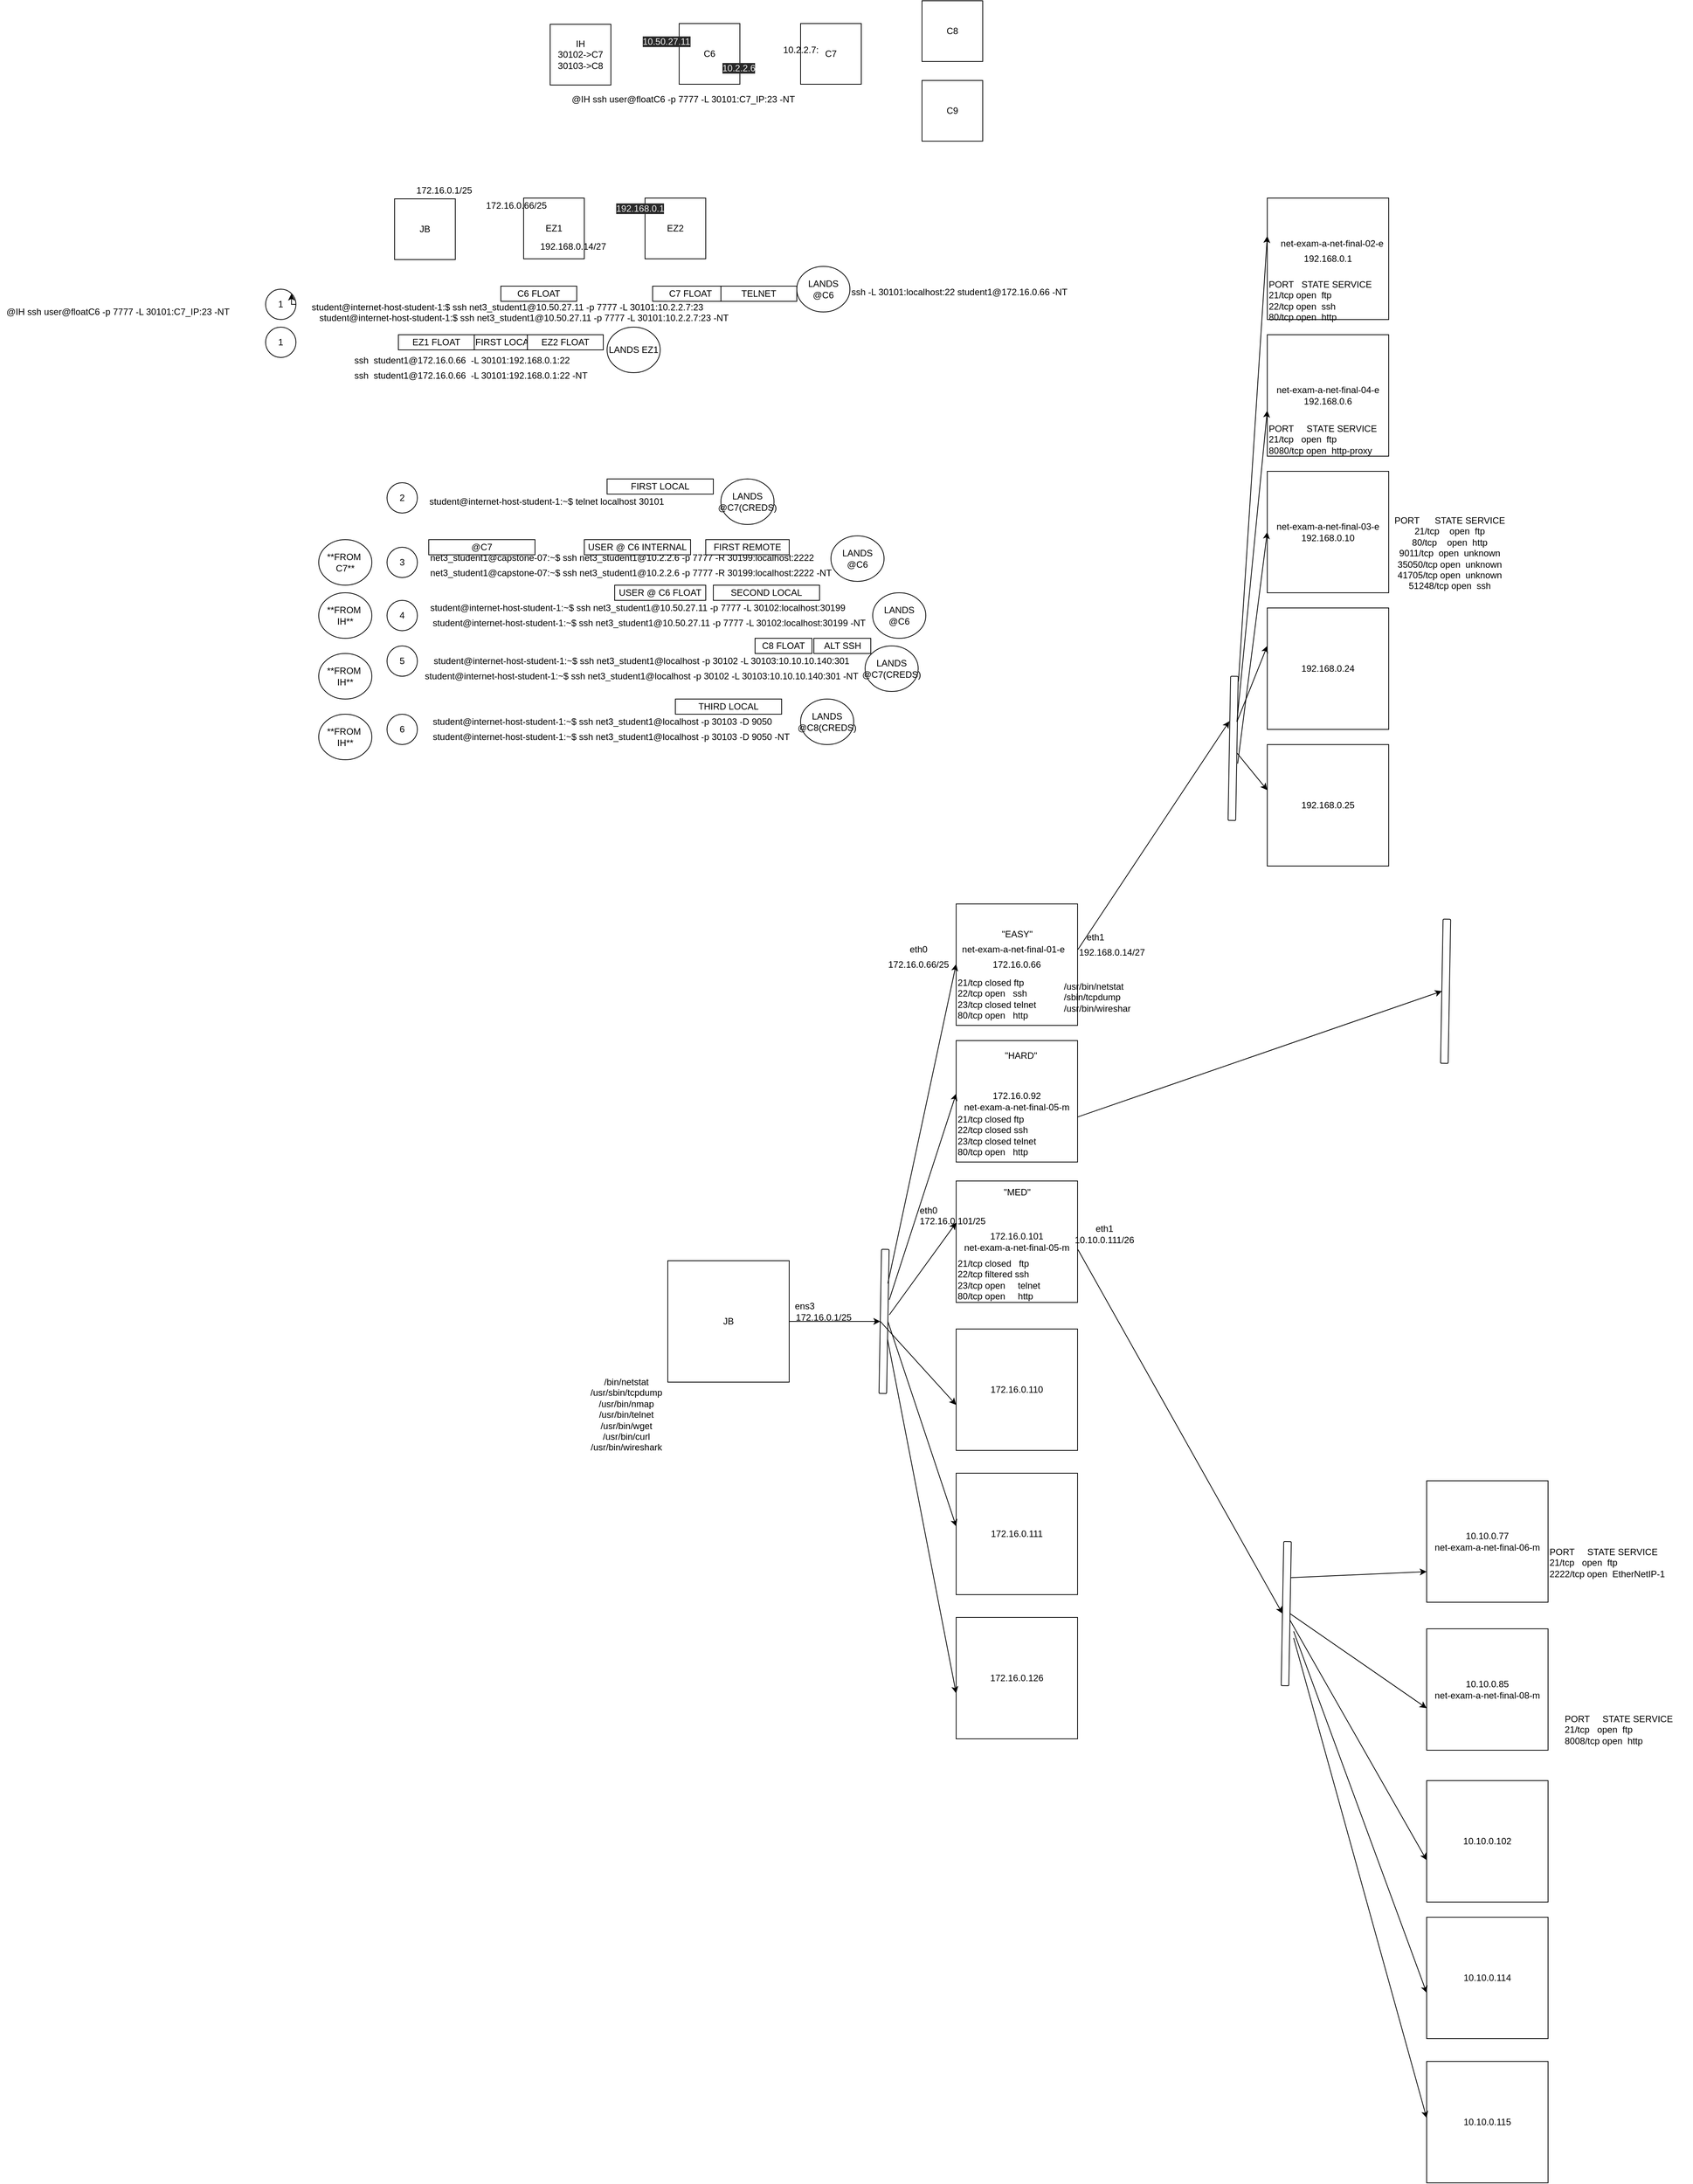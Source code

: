 <mxfile version="20.0.1" type="device"><diagram id="7ATPBqlZBcO94tO6RYqW" name="Page-1"><mxGraphModel dx="2103" dy="2879" grid="1" gridSize="10" guides="1" tooltips="1" connect="1" arrows="1" fold="1" page="1" pageScale="1" pageWidth="1100" pageHeight="1700" math="0" shadow="0"><root><mxCell id="0"/><mxCell id="1" parent="0"/><mxCell id="q2S0qhIhUGA_TQNGhNVe-1" value="JB" style="whiteSpace=wrap;html=1;aspect=fixed;" vertex="1" parent="1"><mxGeometry x="-50" y="350" width="160" height="160" as="geometry"/></mxCell><mxCell id="q2S0qhIhUGA_TQNGhNVe-2" value="" style="endArrow=classic;html=1;rounded=0;" edge="1" parent="1" target="q2S0qhIhUGA_TQNGhNVe-6"><mxGeometry width="50" height="50" relative="1" as="geometry"><mxPoint x="110" y="430" as="sourcePoint"/><mxPoint x="240" y="430" as="targetPoint"/></mxGeometry></mxCell><mxCell id="q2S0qhIhUGA_TQNGhNVe-3" value="&lt;span style=&quot;&quot;&gt;172.16.0.111&lt;/span&gt;" style="whiteSpace=wrap;html=1;aspect=fixed;" vertex="1" parent="1"><mxGeometry x="330" y="630" width="160" height="160" as="geometry"/></mxCell><mxCell id="q2S0qhIhUGA_TQNGhNVe-4" value="&lt;span style=&quot;&quot;&gt;172.16.0.110&lt;/span&gt;" style="whiteSpace=wrap;html=1;aspect=fixed;" vertex="1" parent="1"><mxGeometry x="330" y="440" width="160" height="160" as="geometry"/></mxCell><mxCell id="q2S0qhIhUGA_TQNGhNVe-5" value="&lt;span style=&quot;&quot;&gt;172.16.0.101&lt;br&gt;net-exam-a-net-final-05-m&lt;br&gt;&lt;/span&gt;" style="whiteSpace=wrap;html=1;aspect=fixed;" vertex="1" parent="1"><mxGeometry x="330" y="245" width="160" height="160" as="geometry"/></mxCell><mxCell id="q2S0qhIhUGA_TQNGhNVe-6" value="" style="rounded=1;whiteSpace=wrap;html=1;rotation=-89;" vertex="1" parent="1"><mxGeometry x="140" y="425" width="190" height="10" as="geometry"/></mxCell><mxCell id="q2S0qhIhUGA_TQNGhNVe-7" value="172.16.0.1/25" style="text;html=1;align=center;verticalAlign=middle;resizable=0;points=[];autosize=1;strokeColor=none;fillColor=none;" vertex="1" parent="1"><mxGeometry x="110" y="415" width="90" height="20" as="geometry"/></mxCell><mxCell id="q2S0qhIhUGA_TQNGhNVe-8" value="ens3" style="text;html=1;align=center;verticalAlign=middle;resizable=0;points=[];autosize=1;strokeColor=none;fillColor=none;" vertex="1" parent="1"><mxGeometry x="110" y="400" width="40" height="20" as="geometry"/></mxCell><mxCell id="q2S0qhIhUGA_TQNGhNVe-9" value="&lt;div&gt;/bin/netstat&lt;/div&gt;&lt;div&gt;/usr/sbin/tcpdump&lt;/div&gt;&lt;div&gt;/usr/bin/nmap&lt;/div&gt;&lt;div&gt;/usr/bin/telnet&lt;/div&gt;&lt;div&gt;/usr/bin/wget&lt;/div&gt;&lt;div&gt;/usr/bin/curl&lt;/div&gt;&lt;div&gt;/usr/bin/wireshark&lt;/div&gt;&lt;div&gt;&lt;br&gt;&lt;/div&gt;" style="text;html=1;align=center;verticalAlign=middle;resizable=0;points=[];autosize=1;strokeColor=none;fillColor=none;" vertex="1" parent="1"><mxGeometry x="-160" y="500" width="110" height="120" as="geometry"/></mxCell><mxCell id="q2S0qhIhUGA_TQNGhNVe-11" value="&lt;span style=&quot;&quot;&gt;172.16.0.126&lt;/span&gt;" style="whiteSpace=wrap;html=1;aspect=fixed;" vertex="1" parent="1"><mxGeometry x="330" y="820" width="160" height="160" as="geometry"/></mxCell><mxCell id="q2S0qhIhUGA_TQNGhNVe-12" value="172.16.0.66" style="whiteSpace=wrap;html=1;aspect=fixed;" vertex="1" parent="1"><mxGeometry x="330" y="-120" width="160" height="160" as="geometry"/></mxCell><mxCell id="q2S0qhIhUGA_TQNGhNVe-13" value="172.16.0.92&lt;br&gt;net-exam-a-net-final-05-m" style="whiteSpace=wrap;html=1;aspect=fixed;" vertex="1" parent="1"><mxGeometry x="330" y="60" width="160" height="160" as="geometry"/></mxCell><mxCell id="q2S0qhIhUGA_TQNGhNVe-14" value="21/tcp closed ftp&#10;22/tcp open   ssh&#10;23/tcp closed telnet&#10;80/tcp open   http" style="text;whiteSpace=wrap;html=1;" vertex="1" parent="1"><mxGeometry x="330" y="-30" width="130" height="70" as="geometry"/></mxCell><mxCell id="q2S0qhIhUGA_TQNGhNVe-15" value="21/tcp closed ftp&#10;22/tcp closed ssh&#10;23/tcp closed telnet&#10;80/tcp open   http" style="text;whiteSpace=wrap;html=1;" vertex="1" parent="1"><mxGeometry x="330" y="150" width="130" height="70" as="geometry"/></mxCell><mxCell id="q2S0qhIhUGA_TQNGhNVe-16" value="21/tcp closed   ftp&#10;22/tcp filtered ssh&#10;23/tcp open     telnet&#10;80/tcp open     http" style="text;whiteSpace=wrap;html=1;" vertex="1" parent="1"><mxGeometry x="330" y="340" width="130" height="70" as="geometry"/></mxCell><mxCell id="q2S0qhIhUGA_TQNGhNVe-17" value="" style="endArrow=classic;html=1;rounded=0;" edge="1" parent="1" source="q2S0qhIhUGA_TQNGhNVe-6"><mxGeometry width="50" height="50" relative="1" as="geometry"><mxPoint x="210" y="920" as="sourcePoint"/><mxPoint x="329.999" y="920" as="targetPoint"/></mxGeometry></mxCell><mxCell id="q2S0qhIhUGA_TQNGhNVe-18" value="" style="endArrow=classic;html=1;rounded=0;exitX=0.5;exitY=1;exitDx=0;exitDy=0;" edge="1" parent="1" source="q2S0qhIhUGA_TQNGhNVe-6"><mxGeometry width="50" height="50" relative="1" as="geometry"><mxPoint x="210" y="700" as="sourcePoint"/><mxPoint x="329.999" y="700" as="targetPoint"/></mxGeometry></mxCell><mxCell id="q2S0qhIhUGA_TQNGhNVe-19" value="" style="endArrow=classic;html=1;rounded=0;exitX=0.546;exitY=1.171;exitDx=0;exitDy=0;exitPerimeter=0;" edge="1" parent="1" source="q2S0qhIhUGA_TQNGhNVe-6"><mxGeometry width="50" height="50" relative="1" as="geometry"><mxPoint x="210" y="300" as="sourcePoint"/><mxPoint x="329.999" y="300" as="targetPoint"/></mxGeometry></mxCell><mxCell id="q2S0qhIhUGA_TQNGhNVe-20" value="" style="endArrow=classic;html=1;rounded=0;exitX=0.651;exitY=1.136;exitDx=0;exitDy=0;exitPerimeter=0;" edge="1" parent="1" source="q2S0qhIhUGA_TQNGhNVe-6"><mxGeometry width="50" height="50" relative="1" as="geometry"><mxPoint x="210" y="130" as="sourcePoint"/><mxPoint x="329.999" y="130" as="targetPoint"/></mxGeometry></mxCell><mxCell id="q2S0qhIhUGA_TQNGhNVe-21" value="" style="endArrow=classic;html=1;rounded=0;" edge="1" parent="1"><mxGeometry width="50" height="50" relative="1" as="geometry"><mxPoint x="240" y="380" as="sourcePoint"/><mxPoint x="329.999" y="-40.71" as="targetPoint"/></mxGeometry></mxCell><mxCell id="q2S0qhIhUGA_TQNGhNVe-22" value="" style="endArrow=classic;html=1;rounded=0;exitX=0.5;exitY=0;exitDx=0;exitDy=0;" edge="1" parent="1" source="q2S0qhIhUGA_TQNGhNVe-6"><mxGeometry width="50" height="50" relative="1" as="geometry"><mxPoint x="250" y="430" as="sourcePoint"/><mxPoint x="329.999" y="540" as="targetPoint"/></mxGeometry></mxCell><mxCell id="q2S0qhIhUGA_TQNGhNVe-23" value="net-exam-a-net-final-01-e" style="text;html=1;align=center;verticalAlign=middle;resizable=0;points=[];autosize=1;strokeColor=none;fillColor=none;" vertex="1" parent="1"><mxGeometry x="330" y="-70" width="150" height="20" as="geometry"/></mxCell><mxCell id="q2S0qhIhUGA_TQNGhNVe-24" value="&quot;EASY&quot;" style="text;html=1;align=center;verticalAlign=middle;resizable=0;points=[];autosize=1;strokeColor=none;fillColor=none;" vertex="1" parent="1"><mxGeometry x="380" y="-90" width="60" height="20" as="geometry"/></mxCell><mxCell id="q2S0qhIhUGA_TQNGhNVe-27" value="" style="rounded=1;whiteSpace=wrap;html=1;rotation=-89;" vertex="1" parent="1"><mxGeometry x="600" y="-330" width="190" height="10" as="geometry"/></mxCell><mxCell id="q2S0qhIhUGA_TQNGhNVe-29" value="172.16.0.66/25" style="text;html=1;align=center;verticalAlign=middle;resizable=0;points=[];autosize=1;strokeColor=none;fillColor=none;" vertex="1" parent="1"><mxGeometry x="230" y="-50" width="100" height="20" as="geometry"/></mxCell><mxCell id="q2S0qhIhUGA_TQNGhNVe-30" value="eth0" style="text;html=1;align=center;verticalAlign=middle;resizable=0;points=[];autosize=1;strokeColor=none;fillColor=none;" vertex="1" parent="1"><mxGeometry x="260" y="-70" width="40" height="20" as="geometry"/></mxCell><mxCell id="q2S0qhIhUGA_TQNGhNVe-31" value="" style="endArrow=classic;html=1;rounded=0;exitX=1.003;exitY=0.375;exitDx=0;exitDy=0;exitPerimeter=0;" edge="1" parent="1" source="q2S0qhIhUGA_TQNGhNVe-12"><mxGeometry width="50" height="50" relative="1" as="geometry"><mxPoint x="600" y="60" as="sourcePoint"/><mxPoint x="689.999" y="-360.71" as="targetPoint"/></mxGeometry></mxCell><UserObject label="192.168.0.14/27" link="192.168.0.14/27" id="q2S0qhIhUGA_TQNGhNVe-32"><mxCell style="text;whiteSpace=wrap;html=1;" vertex="1" parent="1"><mxGeometry x="490" y="-70" width="110" height="30" as="geometry"/></mxCell></UserObject><mxCell id="q2S0qhIhUGA_TQNGhNVe-33" value="eth1" style="text;whiteSpace=wrap;html=1;" vertex="1" parent="1"><mxGeometry x="500" y="-90" width="50" height="30" as="geometry"/></mxCell><mxCell id="q2S0qhIhUGA_TQNGhNVe-36" value="&lt;span style=&quot;&quot;&gt;net-exam-a-net-final-04-e&lt;/span&gt;&lt;br&gt;192.168.0.6" style="whiteSpace=wrap;html=1;aspect=fixed;" vertex="1" parent="1"><mxGeometry x="740" y="-870" width="160" height="160" as="geometry"/></mxCell><mxCell id="q2S0qhIhUGA_TQNGhNVe-37" value="net-exam-a-net-final-03-e&lt;br&gt;192.168.0.10" style="whiteSpace=wrap;html=1;aspect=fixed;" vertex="1" parent="1"><mxGeometry x="740" y="-690" width="160" height="160" as="geometry"/></mxCell><mxCell id="q2S0qhIhUGA_TQNGhNVe-38" value="192.168.0.24" style="whiteSpace=wrap;html=1;aspect=fixed;" vertex="1" parent="1"><mxGeometry x="740" y="-510" width="160" height="160" as="geometry"/></mxCell><mxCell id="q2S0qhIhUGA_TQNGhNVe-39" value="192.168.0.25" style="whiteSpace=wrap;html=1;aspect=fixed;" vertex="1" parent="1"><mxGeometry x="740" y="-330" width="160" height="160" as="geometry"/></mxCell><mxCell id="q2S0qhIhUGA_TQNGhNVe-40" value="192.168.0.1" style="whiteSpace=wrap;html=1;aspect=fixed;" vertex="1" parent="1"><mxGeometry x="740" y="-1050" width="160" height="160" as="geometry"/></mxCell><mxCell id="q2S0qhIhUGA_TQNGhNVe-41" value="" style="endArrow=classic;html=1;rounded=0;" edge="1" parent="1" source="q2S0qhIhUGA_TQNGhNVe-27"><mxGeometry width="50" height="50" relative="1" as="geometry"><mxPoint x="540.48" y="30.71" as="sourcePoint"/><mxPoint x="739.999" y="-270" as="targetPoint"/></mxGeometry></mxCell><mxCell id="q2S0qhIhUGA_TQNGhNVe-42" value="" style="endArrow=classic;html=1;rounded=0;exitX=0.685;exitY=0.939;exitDx=0;exitDy=0;exitPerimeter=0;" edge="1" parent="1" source="q2S0qhIhUGA_TQNGhNVe-27"><mxGeometry width="50" height="50" relative="1" as="geometry"><mxPoint x="540.48" y="-159.29" as="sourcePoint"/><mxPoint x="739.999" y="-460" as="targetPoint"/></mxGeometry></mxCell><mxCell id="q2S0qhIhUGA_TQNGhNVe-43" value="" style="endArrow=classic;html=1;rounded=0;exitX=0.395;exitY=1.135;exitDx=0;exitDy=0;exitPerimeter=0;" edge="1" parent="1" source="q2S0qhIhUGA_TQNGhNVe-27"><mxGeometry width="50" height="50" relative="1" as="geometry"><mxPoint x="540.48" y="-309.29" as="sourcePoint"/><mxPoint x="739.999" y="-610" as="targetPoint"/></mxGeometry></mxCell><mxCell id="q2S0qhIhUGA_TQNGhNVe-44" value="" style="endArrow=classic;html=1;rounded=0;exitX=0.685;exitY=0.939;exitDx=0;exitDy=0;exitPerimeter=0;" edge="1" parent="1" source="q2S0qhIhUGA_TQNGhNVe-27"><mxGeometry width="50" height="50" relative="1" as="geometry"><mxPoint x="540.48" y="-469.29" as="sourcePoint"/><mxPoint x="739.999" y="-770" as="targetPoint"/></mxGeometry></mxCell><mxCell id="q2S0qhIhUGA_TQNGhNVe-45" value="" style="endArrow=classic;html=1;rounded=0;exitX=0.964;exitY=1.046;exitDx=0;exitDy=0;exitPerimeter=0;" edge="1" parent="1" source="q2S0qhIhUGA_TQNGhNVe-27"><mxGeometry width="50" height="50" relative="1" as="geometry"><mxPoint x="540.48" y="-699.29" as="sourcePoint"/><mxPoint x="739.999" y="-1000" as="targetPoint"/></mxGeometry></mxCell><mxCell id="q2S0qhIhUGA_TQNGhNVe-46" value="/usr/bin/netstat&#10;/sbin/tcpdump&#10;/usr/bin/wireshar" style="text;whiteSpace=wrap;html=1;" vertex="1" parent="1"><mxGeometry x="470" y="-25" width="110" height="60" as="geometry"/></mxCell><mxCell id="q2S0qhIhUGA_TQNGhNVe-47" value="PORT   STATE SERVICE&#10;21/tcp open  ftp&#10;22/tcp open  ssh&#10;80/tcp open  http" style="text;whiteSpace=wrap;html=1;" vertex="1" parent="1"><mxGeometry x="740" y="-950" width="160" height="70" as="geometry"/></mxCell><mxCell id="q2S0qhIhUGA_TQNGhNVe-48" value="PORT     STATE SERVICE&#10;21/tcp   open  ftp&#10;8080/tcp open  http-proxy" style="text;whiteSpace=wrap;html=1;" vertex="1" parent="1"><mxGeometry x="740" y="-760" width="170" height="60" as="geometry"/></mxCell><mxCell id="q2S0qhIhUGA_TQNGhNVe-50" value="net-exam-a-net-final-02-e" style="text;html=1;align=center;verticalAlign=middle;resizable=0;points=[];autosize=1;strokeColor=none;fillColor=none;" vertex="1" parent="1"><mxGeometry x="750" y="-1000" width="150" height="20" as="geometry"/></mxCell><mxCell id="q2S0qhIhUGA_TQNGhNVe-51" value="JB" style="whiteSpace=wrap;html=1;aspect=fixed;" vertex="1" parent="1"><mxGeometry x="-410" y="-1049" width="80" height="80" as="geometry"/></mxCell><mxCell id="q2S0qhIhUGA_TQNGhNVe-52" value="EZ1" style="whiteSpace=wrap;html=1;aspect=fixed;" vertex="1" parent="1"><mxGeometry x="-240" y="-1050" width="80" height="80" as="geometry"/></mxCell><mxCell id="q2S0qhIhUGA_TQNGhNVe-53" value="EZ2" style="whiteSpace=wrap;html=1;aspect=fixed;" vertex="1" parent="1"><mxGeometry x="-80" y="-1050" width="80" height="80" as="geometry"/></mxCell><mxCell id="q2S0qhIhUGA_TQNGhNVe-54" value="@IH ssh user@floatC6 -p 7777 -L 30101:C7_IP:23 -NT" style="text;html=1;align=center;verticalAlign=middle;resizable=0;points=[];autosize=1;strokeColor=none;fillColor=none;" vertex="1" parent="1"><mxGeometry x="-930" y="-910" width="310" height="20" as="geometry"/></mxCell><mxCell id="q2S0qhIhUGA_TQNGhNVe-55" value="&lt;div&gt;student@internet-host-student-1:$ ssh net3_student1@10.50.27.11 -p 7777 -L 30101:10.2.2.7:23&amp;nbsp;&lt;/div&gt;&lt;div&gt;&lt;br&gt;&lt;/div&gt;" style="text;html=1;align=center;verticalAlign=middle;resizable=0;points=[];autosize=1;strokeColor=none;fillColor=none;" vertex="1" parent="1"><mxGeometry x="-525" y="-914" width="530" height="30" as="geometry"/></mxCell><mxCell id="q2S0qhIhUGA_TQNGhNVe-58" value="student@internet-host-student-1:~$ telnet localhost 30101" style="text;html=1;align=center;verticalAlign=middle;resizable=0;points=[];autosize=1;strokeColor=none;fillColor=none;" vertex="1" parent="1"><mxGeometry x="-370" y="-660" width="320" height="20" as="geometry"/></mxCell><mxCell id="q2S0qhIhUGA_TQNGhNVe-62" value="student@internet-host-student-1:~$ ssh net3_student1@localhost -p 30103 -D 9050 -NT" style="text;html=1;align=center;verticalAlign=middle;resizable=0;points=[];autosize=1;strokeColor=none;fillColor=none;" vertex="1" parent="1"><mxGeometry x="-370" y="-350" width="490" height="20" as="geometry"/></mxCell><mxCell id="q2S0qhIhUGA_TQNGhNVe-63" value="student@internet-host-student-1:~$ ssh net3_student1@10.50.27.11 -p 7777 -L 30102:localhost:30199" style="text;html=1;align=center;verticalAlign=middle;resizable=0;points=[];autosize=1;strokeColor=none;fillColor=none;" vertex="1" parent="1"><mxGeometry x="-370" y="-520" width="560" height="20" as="geometry"/></mxCell><mxCell id="q2S0qhIhUGA_TQNGhNVe-64" value="student@internet-host-student-1:~$ ssh net3_student1@localhost -p 30103 -D 9050&amp;nbsp;" style="text;html=1;align=center;verticalAlign=middle;resizable=0;points=[];autosize=1;strokeColor=none;fillColor=none;" vertex="1" parent="1"><mxGeometry x="-370" y="-370" width="470" height="20" as="geometry"/></mxCell><mxCell id="q2S0qhIhUGA_TQNGhNVe-65" value="student@internet-host-student-1:~$ ssh net3_student1@10.50.27.11 -p 7777 -L 30102:localhost:30199 -NT" style="text;html=1;align=center;verticalAlign=middle;resizable=0;points=[];autosize=1;strokeColor=none;fillColor=none;" vertex="1" parent="1"><mxGeometry x="-370" y="-500" width="590" height="20" as="geometry"/></mxCell><mxCell id="q2S0qhIhUGA_TQNGhNVe-66" value="USER @ C6 FLOAT" style="whiteSpace=wrap;html=1;" vertex="1" parent="1"><mxGeometry x="-120" y="-540" width="120" height="20" as="geometry"/></mxCell><mxCell id="q2S0qhIhUGA_TQNGhNVe-67" value="net3_student1@capstone-07:~$ ssh net3_student1@10.2.2.6 -p 7777 -R 30199:localhost:2222" style="text;whiteSpace=wrap;html=1;" vertex="1" parent="1"><mxGeometry x="-365" y="-590" width="530" height="30" as="geometry"/></mxCell><mxCell id="q2S0qhIhUGA_TQNGhNVe-68" value="@C7" style="whiteSpace=wrap;html=1;" vertex="1" parent="1"><mxGeometry x="-365" y="-600" width="140" height="20" as="geometry"/></mxCell><mxCell id="q2S0qhIhUGA_TQNGhNVe-69" value="USER @ C6 INTERNAL" style="whiteSpace=wrap;html=1;" vertex="1" parent="1"><mxGeometry x="-160" y="-600" width="140" height="20" as="geometry"/></mxCell><mxCell id="q2S0qhIhUGA_TQNGhNVe-70" value="net3_student1@capstone-07:~$ ssh net3_student1@10.2.2.6 -p 7777 -R 30199:localhost:2222 -NT" style="text;whiteSpace=wrap;html=1;" vertex="1" parent="1"><mxGeometry x="-365" y="-570" width="545" height="30" as="geometry"/></mxCell><mxCell id="q2S0qhIhUGA_TQNGhNVe-71" value="FIRST LOCAL" style="whiteSpace=wrap;html=1;" vertex="1" parent="1"><mxGeometry x="-130" y="-680" width="140" height="20" as="geometry"/></mxCell><mxCell id="q2S0qhIhUGA_TQNGhNVe-72" value="FIRST REMOTE" style="whiteSpace=wrap;html=1;" vertex="1" parent="1"><mxGeometry y="-600" width="110" height="20" as="geometry"/></mxCell><mxCell id="q2S0qhIhUGA_TQNGhNVe-73" value="2" style="ellipse;whiteSpace=wrap;html=1;" vertex="1" parent="1"><mxGeometry x="-420" y="-675" width="40" height="40" as="geometry"/></mxCell><mxCell id="q2S0qhIhUGA_TQNGhNVe-74" value="3&lt;span style=&quot;color: rgba(0, 0, 0, 0); font-family: monospace; font-size: 0px; text-align: start;&quot;&gt;%3CmxGraphModel%3E%3Croot%3E%3CmxCell%20id%3D%220%22%2F%3E%3CmxCell%20id%3D%221%22%20parent%3D%220%22%2F%3E%3CmxCell%20id%3D%222%22%20value%3D%222%22%20style%3D%22ellipse%3BwhiteSpace%3Dwrap%3Bhtml%3D1%3B%22%20vertex%3D%221%22%20parent%3D%221%22%3E%3CmxGeometry%20x%3D%22270%22%20y%3D%22-65%22%20width%3D%2240%22%20height%3D%2240%22%20as%3D%22geometry%22%2F%3E%3C%2FmxCell%3E%3C%2Froot%3E%3C%2FmxGraphModel%3E&lt;/span&gt;" style="ellipse;whiteSpace=wrap;html=1;" vertex="1" parent="1"><mxGeometry x="-420" y="-590" width="40" height="40" as="geometry"/></mxCell><mxCell id="q2S0qhIhUGA_TQNGhNVe-75" value="4" style="ellipse;whiteSpace=wrap;html=1;" vertex="1" parent="1"><mxGeometry x="-420" y="-520" width="40" height="40" as="geometry"/></mxCell><mxCell id="q2S0qhIhUGA_TQNGhNVe-76" value="6" style="ellipse;whiteSpace=wrap;html=1;" vertex="1" parent="1"><mxGeometry x="-420" y="-370" width="40" height="40" as="geometry"/></mxCell><mxCell id="q2S0qhIhUGA_TQNGhNVe-77" value="1" style="ellipse;whiteSpace=wrap;html=1;" vertex="1" parent="1"><mxGeometry x="-580" y="-930" width="40" height="40" as="geometry"/></mxCell><mxCell id="q2S0qhIhUGA_TQNGhNVe-78" value="C6 FLOAT" style="whiteSpace=wrap;html=1;" vertex="1" parent="1"><mxGeometry x="-270" y="-934" width="100" height="20" as="geometry"/></mxCell><mxCell id="q2S0qhIhUGA_TQNGhNVe-79" value="C7 FLOAT" style="whiteSpace=wrap;html=1;" vertex="1" parent="1"><mxGeometry x="-70" y="-934" width="100" height="20" as="geometry"/></mxCell><mxCell id="q2S0qhIhUGA_TQNGhNVe-80" value="FIRST LOCAL" style="whiteSpace=wrap;html=1;" vertex="1" parent="1"><mxGeometry x="-305" y="-870" width="80" height="20" as="geometry"/></mxCell><mxCell id="q2S0qhIhUGA_TQNGhNVe-81" value="TELNET" style="whiteSpace=wrap;html=1;" vertex="1" parent="1"><mxGeometry x="20" y="-934" width="100" height="20" as="geometry"/></mxCell><mxCell id="q2S0qhIhUGA_TQNGhNVe-82" value="&lt;div&gt;student@internet-host-student-1:$ ssh net3_student1@10.50.27.11 -p 7777 -L 30101:10.2.2.7:23 -NT&lt;/div&gt;&lt;div&gt;&lt;br&gt;&lt;/div&gt;" style="text;html=1;align=center;verticalAlign=middle;resizable=0;points=[];autosize=1;strokeColor=none;fillColor=none;" vertex="1" parent="1"><mxGeometry x="-515" y="-900" width="550" height="30" as="geometry"/></mxCell><mxCell id="q2S0qhIhUGA_TQNGhNVe-83" value="SECOND LOCAL" style="whiteSpace=wrap;html=1;" vertex="1" parent="1"><mxGeometry x="10" y="-540" width="140" height="20" as="geometry"/></mxCell><mxCell id="q2S0qhIhUGA_TQNGhNVe-84" style="edgeStyle=orthogonalEdgeStyle;rounded=0;orthogonalLoop=1;jettySize=auto;html=1;exitX=1;exitY=0.5;exitDx=0;exitDy=0;entryX=1;entryY=0;entryDx=0;entryDy=0;" edge="1" parent="1" source="q2S0qhIhUGA_TQNGhNVe-77" target="q2S0qhIhUGA_TQNGhNVe-77"><mxGeometry relative="1" as="geometry"/></mxCell><mxCell id="q2S0qhIhUGA_TQNGhNVe-85" value="LANDS @C6" style="ellipse;whiteSpace=wrap;html=1;" vertex="1" parent="1"><mxGeometry x="120" y="-960" width="70" height="60" as="geometry"/></mxCell><mxCell id="q2S0qhIhUGA_TQNGhNVe-86" value="LANDS @C7(CREDS)" style="ellipse;whiteSpace=wrap;html=1;" vertex="1" parent="1"><mxGeometry x="20" y="-680" width="70" height="60" as="geometry"/></mxCell><mxCell id="q2S0qhIhUGA_TQNGhNVe-87" value="**FROM&amp;nbsp;&lt;br&gt;C7**" style="ellipse;whiteSpace=wrap;html=1;" vertex="1" parent="1"><mxGeometry x="-510" y="-600" width="70" height="60" as="geometry"/></mxCell><mxCell id="q2S0qhIhUGA_TQNGhNVe-88" value="LANDS @C6" style="ellipse;whiteSpace=wrap;html=1;" vertex="1" parent="1"><mxGeometry x="165" y="-605" width="70" height="60" as="geometry"/></mxCell><mxCell id="q2S0qhIhUGA_TQNGhNVe-89" value="**FROM&amp;nbsp;&lt;br&gt;IH**" style="ellipse;whiteSpace=wrap;html=1;" vertex="1" parent="1"><mxGeometry x="-510" y="-530" width="70" height="60" as="geometry"/></mxCell><mxCell id="q2S0qhIhUGA_TQNGhNVe-90" value="LANDS @C6" style="ellipse;whiteSpace=wrap;html=1;" vertex="1" parent="1"><mxGeometry x="220" y="-530" width="70" height="60" as="geometry"/></mxCell><mxCell id="q2S0qhIhUGA_TQNGhNVe-91" value="student@internet-host-student-1:~$ ssh net3_student1@localhost -p 30102 -L 30103:10.10.10.140:301" style="text;html=1;align=center;verticalAlign=middle;resizable=0;points=[];autosize=1;strokeColor=none;fillColor=none;" vertex="1" parent="1"><mxGeometry x="-365" y="-450" width="560" height="20" as="geometry"/></mxCell><mxCell id="q2S0qhIhUGA_TQNGhNVe-92" value="5" style="ellipse;whiteSpace=wrap;html=1;" vertex="1" parent="1"><mxGeometry x="-420" y="-460" width="40" height="40" as="geometry"/></mxCell><mxCell id="q2S0qhIhUGA_TQNGhNVe-93" value="**FROM&amp;nbsp;&lt;br&gt;IH**" style="ellipse;whiteSpace=wrap;html=1;" vertex="1" parent="1"><mxGeometry x="-510" y="-370" width="70" height="60" as="geometry"/></mxCell><mxCell id="q2S0qhIhUGA_TQNGhNVe-94" value="**FROM&amp;nbsp;&lt;br&gt;IH**" style="ellipse;whiteSpace=wrap;html=1;" vertex="1" parent="1"><mxGeometry x="-510" y="-450" width="70" height="60" as="geometry"/></mxCell><mxCell id="q2S0qhIhUGA_TQNGhNVe-95" value="student@internet-host-student-1:~$ ssh net3_student1@localhost -p 30102 -L 30103:10.10.10.140:301 -NT" style="text;html=1;align=center;verticalAlign=middle;resizable=0;points=[];autosize=1;strokeColor=none;fillColor=none;" vertex="1" parent="1"><mxGeometry x="-380" y="-430" width="590" height="20" as="geometry"/></mxCell><mxCell id="q2S0qhIhUGA_TQNGhNVe-96" value="LANDS @C7(CREDS)" style="ellipse;whiteSpace=wrap;html=1;" vertex="1" parent="1"><mxGeometry x="210" y="-460" width="70" height="60" as="geometry"/></mxCell><mxCell id="q2S0qhIhUGA_TQNGhNVe-97" value="THIRD LOCAL" style="whiteSpace=wrap;html=1;" vertex="1" parent="1"><mxGeometry x="-40" y="-390" width="140" height="20" as="geometry"/></mxCell><mxCell id="q2S0qhIhUGA_TQNGhNVe-98" value="LANDS @C8(CREDS)" style="ellipse;whiteSpace=wrap;html=1;" vertex="1" parent="1"><mxGeometry x="125" y="-390" width="70" height="60" as="geometry"/></mxCell><mxCell id="q2S0qhIhUGA_TQNGhNVe-99" value="C8 FLOAT" style="whiteSpace=wrap;html=1;" vertex="1" parent="1"><mxGeometry x="65" y="-470" width="75" height="20" as="geometry"/></mxCell><mxCell id="q2S0qhIhUGA_TQNGhNVe-100" value="ALT SSH" style="whiteSpace=wrap;html=1;" vertex="1" parent="1"><mxGeometry x="142.5" y="-470" width="75" height="20" as="geometry"/></mxCell><mxCell id="q2S0qhIhUGA_TQNGhNVe-101" value="172.16.0.1/25" style="text;html=1;align=center;verticalAlign=middle;resizable=0;points=[];autosize=1;strokeColor=none;fillColor=none;" vertex="1" parent="1"><mxGeometry x="-390" y="-1070" width="90" height="20" as="geometry"/></mxCell><mxCell id="q2S0qhIhUGA_TQNGhNVe-102" value="172.16.0.66/25" style="text;html=1;align=center;verticalAlign=middle;resizable=0;points=[];autosize=1;strokeColor=none;fillColor=none;" vertex="1" parent="1"><mxGeometry x="-300" y="-1050" width="100" height="20" as="geometry"/></mxCell><UserObject label="192.168.0.14/27" link="192.168.0.14/27" id="q2S0qhIhUGA_TQNGhNVe-103"><mxCell style="text;whiteSpace=wrap;html=1;" vertex="1" parent="1"><mxGeometry x="-220" y="-1000" width="110" height="30" as="geometry"/></mxCell></UserObject><mxCell id="q2S0qhIhUGA_TQNGhNVe-104" value="&lt;span style=&quot;color: rgb(240, 240, 240); font-family: Helvetica; font-size: 12px; font-style: normal; font-variant-ligatures: normal; font-variant-caps: normal; font-weight: 400; letter-spacing: normal; orphans: 2; text-align: center; text-indent: 0px; text-transform: none; widows: 2; word-spacing: 0px; -webkit-text-stroke-width: 0px; background-color: rgb(42, 42, 42); text-decoration-thickness: initial; text-decoration-style: initial; text-decoration-color: initial; float: none; display: inline !important;&quot;&gt;192.168.0.1&lt;/span&gt;" style="text;whiteSpace=wrap;html=1;" vertex="1" parent="1"><mxGeometry x="-120" y="-1050" width="90" height="30" as="geometry"/></mxCell><mxCell id="q2S0qhIhUGA_TQNGhNVe-105" value="ssh -L 30101:localhost:22 student1@172.16.0.66 -NT" style="text;whiteSpace=wrap;html=1;" vertex="1" parent="1"><mxGeometry x="190" y="-940" width="310" height="30" as="geometry"/></mxCell><mxCell id="q2S0qhIhUGA_TQNGhNVe-107" value="IH&lt;br&gt;30102-&amp;gt;C7&lt;br&gt;30103-&amp;gt;C8" style="whiteSpace=wrap;html=1;aspect=fixed;" vertex="1" parent="1"><mxGeometry x="-205" y="-1279" width="80" height="80" as="geometry"/></mxCell><mxCell id="q2S0qhIhUGA_TQNGhNVe-108" value="C6" style="whiteSpace=wrap;html=1;aspect=fixed;" vertex="1" parent="1"><mxGeometry x="-35" y="-1280" width="80" height="80" as="geometry"/></mxCell><mxCell id="q2S0qhIhUGA_TQNGhNVe-109" value="C7" style="whiteSpace=wrap;html=1;aspect=fixed;" vertex="1" parent="1"><mxGeometry x="125" y="-1280" width="80" height="80" as="geometry"/></mxCell><mxCell id="q2S0qhIhUGA_TQNGhNVe-110" value="@IH ssh user@floatC6 -p 7777 -L 30101:C7_IP:23 -NT" style="text;html=1;align=center;verticalAlign=middle;resizable=0;points=[];autosize=1;strokeColor=none;fillColor=none;" vertex="1" parent="1"><mxGeometry x="-185" y="-1190" width="310" height="20" as="geometry"/></mxCell><mxCell id="q2S0qhIhUGA_TQNGhNVe-111" value="10.2.2.7:" style="text;html=1;align=center;verticalAlign=middle;resizable=0;points=[];autosize=1;strokeColor=none;fillColor=none;" vertex="1" parent="1"><mxGeometry x="95" y="-1255" width="60" height="20" as="geometry"/></mxCell><mxCell id="q2S0qhIhUGA_TQNGhNVe-112" value="&lt;span style=&quot;color: rgb(240, 240, 240); font-family: Helvetica; font-size: 12px; font-style: normal; font-variant-ligatures: normal; font-variant-caps: normal; font-weight: 400; letter-spacing: normal; orphans: 2; text-align: center; text-indent: 0px; text-transform: none; widows: 2; word-spacing: 0px; -webkit-text-stroke-width: 0px; background-color: rgb(42, 42, 42); text-decoration-thickness: initial; text-decoration-style: initial; text-decoration-color: initial; float: none; display: inline !important;&quot;&gt;10.50.27.11&lt;/span&gt;" style="text;whiteSpace=wrap;html=1;" vertex="1" parent="1"><mxGeometry x="-85" y="-1270" width="90" height="30" as="geometry"/></mxCell><mxCell id="q2S0qhIhUGA_TQNGhNVe-113" value="&lt;span style=&quot;color: rgb(240, 240, 240); font-family: Helvetica; font-size: 12px; font-style: normal; font-variant-ligatures: normal; font-variant-caps: normal; font-weight: 400; letter-spacing: normal; orphans: 2; text-align: center; text-indent: 0px; text-transform: none; widows: 2; word-spacing: 0px; -webkit-text-stroke-width: 0px; background-color: rgb(42, 42, 42); text-decoration-thickness: initial; text-decoration-style: initial; text-decoration-color: initial; float: none; display: inline !important;&quot;&gt;10.2.2.6&lt;/span&gt;" style="text;whiteSpace=wrap;html=1;" vertex="1" parent="1"><mxGeometry x="20" y="-1235" width="70" height="30" as="geometry"/></mxCell><mxCell id="q2S0qhIhUGA_TQNGhNVe-114" value="C8" style="whiteSpace=wrap;html=1;aspect=fixed;" vertex="1" parent="1"><mxGeometry x="285" y="-1310" width="80" height="80" as="geometry"/></mxCell><mxCell id="q2S0qhIhUGA_TQNGhNVe-115" value="C9" style="whiteSpace=wrap;html=1;aspect=fixed;" vertex="1" parent="1"><mxGeometry x="285" y="-1205" width="80" height="80" as="geometry"/></mxCell><mxCell id="q2S0qhIhUGA_TQNGhNVe-116" value="EZ1 FLOAT" style="whiteSpace=wrap;html=1;" vertex="1" parent="1"><mxGeometry x="-405" y="-870" width="100" height="20" as="geometry"/></mxCell><mxCell id="q2S0qhIhUGA_TQNGhNVe-117" value="1" style="ellipse;whiteSpace=wrap;html=1;" vertex="1" parent="1"><mxGeometry x="-580" y="-880" width="40" height="40" as="geometry"/></mxCell><mxCell id="q2S0qhIhUGA_TQNGhNVe-118" value="ssh&amp;nbsp; student1@172.16.0.66&amp;nbsp; -L 30101:192.168.0.1:22" style="text;whiteSpace=wrap;html=1;" vertex="1" parent="1"><mxGeometry x="-465" y="-850" width="310" height="30" as="geometry"/></mxCell><mxCell id="q2S0qhIhUGA_TQNGhNVe-119" value="ssh&amp;nbsp; student1@172.16.0.66&amp;nbsp; -L 30101:192.168.0.1:22 -NT" style="text;whiteSpace=wrap;html=1;" vertex="1" parent="1"><mxGeometry x="-465" y="-830" width="345" height="30" as="geometry"/></mxCell><mxCell id="q2S0qhIhUGA_TQNGhNVe-126" value="EZ2 FLOAT" style="whiteSpace=wrap;html=1;" vertex="1" parent="1"><mxGeometry x="-235" y="-870" width="100" height="20" as="geometry"/></mxCell><mxCell id="q2S0qhIhUGA_TQNGhNVe-127" value="LANDS EZ1" style="ellipse;whiteSpace=wrap;html=1;" vertex="1" parent="1"><mxGeometry x="-130" y="-880" width="70" height="60" as="geometry"/></mxCell><mxCell id="q2S0qhIhUGA_TQNGhNVe-128" value="&lt;div&gt;PORT&amp;nbsp; &amp;nbsp; &amp;nbsp; STATE SERVICE&lt;/div&gt;&lt;div&gt;21/tcp&amp;nbsp; &amp;nbsp; open&amp;nbsp; ftp&lt;/div&gt;&lt;div&gt;80/tcp&amp;nbsp; &amp;nbsp; open&amp;nbsp; http&lt;/div&gt;&lt;div&gt;9011/tcp&amp;nbsp; open&amp;nbsp; unknown&lt;/div&gt;&lt;div&gt;35050/tcp open&amp;nbsp; unknown&lt;/div&gt;&lt;div&gt;41705/tcp open&amp;nbsp; unknown&lt;/div&gt;&lt;div&gt;51248/tcp open&amp;nbsp; ssh&lt;/div&gt;&lt;div&gt;&lt;br&gt;&lt;/div&gt;" style="text;html=1;align=center;verticalAlign=middle;resizable=0;points=[];autosize=1;strokeColor=none;fillColor=none;" vertex="1" parent="1"><mxGeometry x="900" y="-635" width="160" height="120" as="geometry"/></mxCell><mxCell id="q2S0qhIhUGA_TQNGhNVe-129" value="" style="rounded=1;whiteSpace=wrap;html=1;rotation=-89;" vertex="1" parent="1"><mxGeometry x="670" y="810" width="190" height="10" as="geometry"/></mxCell><mxCell id="q2S0qhIhUGA_TQNGhNVe-130" value="" style="endArrow=classic;html=1;rounded=0;exitX=1.003;exitY=0.375;exitDx=0;exitDy=0;exitPerimeter=0;entryX=0.5;entryY=0;entryDx=0;entryDy=0;" edge="1" parent="1" target="q2S0qhIhUGA_TQNGhNVe-129"><mxGeometry width="50" height="50" relative="1" as="geometry"><mxPoint x="490.48" y="335.36" as="sourcePoint"/><mxPoint x="689.999" y="34.65" as="targetPoint"/></mxGeometry></mxCell><mxCell id="q2S0qhIhUGA_TQNGhNVe-133" value="10.10.0.77&lt;br&gt;net-exam-a-net-final-06-m" style="whiteSpace=wrap;html=1;aspect=fixed;" vertex="1" parent="1"><mxGeometry x="950" y="640" width="160" height="160" as="geometry"/></mxCell><mxCell id="q2S0qhIhUGA_TQNGhNVe-134" value="&quot;MED&quot;" style="text;html=1;align=center;verticalAlign=middle;resizable=0;points=[];autosize=1;strokeColor=none;fillColor=none;" vertex="1" parent="1"><mxGeometry x="385" y="250" width="50" height="20" as="geometry"/></mxCell><UserObject label="eth0&lt;br&gt;172.16.0.101/25" link="172.16.0.101/25" id="q2S0qhIhUGA_TQNGhNVe-135"><mxCell style="text;whiteSpace=wrap;html=1;" vertex="1" parent="1"><mxGeometry x="280" y="270" width="110" height="30" as="geometry"/></mxCell></UserObject><mxCell id="q2S0qhIhUGA_TQNGhNVe-136" value="eth1&lt;br&gt;10.10.0.111/26" style="text;html=1;align=center;verticalAlign=middle;resizable=0;points=[];autosize=1;strokeColor=none;fillColor=none;" vertex="1" parent="1"><mxGeometry x="480" y="300" width="90" height="30" as="geometry"/></mxCell><mxCell id="q2S0qhIhUGA_TQNGhNVe-139" value="10.10.0.85&lt;br&gt;net-exam-a-net-final-08-m" style="whiteSpace=wrap;html=1;aspect=fixed;" vertex="1" parent="1"><mxGeometry x="950" y="835" width="160" height="160" as="geometry"/></mxCell><mxCell id="q2S0qhIhUGA_TQNGhNVe-140" value="10.10.0.102" style="whiteSpace=wrap;html=1;aspect=fixed;" vertex="1" parent="1"><mxGeometry x="950" y="1035" width="160" height="160" as="geometry"/></mxCell><mxCell id="q2S0qhIhUGA_TQNGhNVe-141" value="10.10.0.114" style="whiteSpace=wrap;html=1;aspect=fixed;" vertex="1" parent="1"><mxGeometry x="950" y="1215" width="160" height="160" as="geometry"/></mxCell><mxCell id="q2S0qhIhUGA_TQNGhNVe-142" value="10.10.0.115" style="whiteSpace=wrap;html=1;aspect=fixed;" vertex="1" parent="1"><mxGeometry x="950" y="1405" width="160" height="160" as="geometry"/></mxCell><mxCell id="q2S0qhIhUGA_TQNGhNVe-143" value="" style="endArrow=classic;html=1;rounded=0;exitX=0.332;exitY=1.527;exitDx=0;exitDy=0;exitPerimeter=0;entryX=0.5;entryY=0;entryDx=0;entryDy=0;" edge="1" parent="1" source="q2S0qhIhUGA_TQNGhNVe-129"><mxGeometry width="50" height="50" relative="1" as="geometry"><mxPoint x="680.48" y="1000.0" as="sourcePoint"/><mxPoint x="950.001" y="1479.553" as="targetPoint"/></mxGeometry></mxCell><mxCell id="q2S0qhIhUGA_TQNGhNVe-144" value="" style="endArrow=classic;html=1;rounded=0;entryX=0.5;entryY=0;entryDx=0;entryDy=0;" edge="1" parent="1" source="q2S0qhIhUGA_TQNGhNVe-129"><mxGeometry width="50" height="50" relative="1" as="geometry"><mxPoint x="680.48" y="660.22" as="sourcePoint"/><mxPoint x="950.001" y="1139.773" as="targetPoint"/></mxGeometry></mxCell><mxCell id="q2S0qhIhUGA_TQNGhNVe-145" value="" style="endArrow=classic;html=1;rounded=0;exitX=0.378;exitY=1.512;exitDx=0;exitDy=0;exitPerimeter=0;entryX=0.5;entryY=0;entryDx=0;entryDy=0;" edge="1" parent="1" source="q2S0qhIhUGA_TQNGhNVe-129"><mxGeometry width="50" height="50" relative="1" as="geometry"><mxPoint x="680.48" y="835" as="sourcePoint"/><mxPoint x="950.001" y="1314.553" as="targetPoint"/></mxGeometry></mxCell><mxCell id="q2S0qhIhUGA_TQNGhNVe-146" value="" style="endArrow=classic;html=1;rounded=0;exitX=0.5;exitY=1;exitDx=0;exitDy=0;entryX=0.5;entryY=0;entryDx=0;entryDy=0;" edge="1" parent="1" source="q2S0qhIhUGA_TQNGhNVe-129"><mxGeometry width="50" height="50" relative="1" as="geometry"><mxPoint x="680.48" y="460" as="sourcePoint"/><mxPoint x="950.001" y="939.553" as="targetPoint"/></mxGeometry></mxCell><mxCell id="q2S0qhIhUGA_TQNGhNVe-147" value="" style="endArrow=classic;html=1;rounded=0;exitX=0.75;exitY=1;exitDx=0;exitDy=0;entryX=0.5;entryY=0;entryDx=0;entryDy=0;" edge="1" parent="1" source="q2S0qhIhUGA_TQNGhNVe-129"><mxGeometry width="50" height="50" relative="1" as="geometry"><mxPoint x="680.48" y="280.22" as="sourcePoint"/><mxPoint x="950.001" y="759.773" as="targetPoint"/></mxGeometry></mxCell><mxCell id="q2S0qhIhUGA_TQNGhNVe-148" value="PORT     STATE SERVICE&#10;21/tcp   open  ftp&#10;2222/tcp open  EtherNetIP-1" style="text;whiteSpace=wrap;html=1;" vertex="1" parent="1"><mxGeometry x="1110" y="720" width="180" height="60" as="geometry"/></mxCell><mxCell id="q2S0qhIhUGA_TQNGhNVe-150" value="PORT     STATE SERVICE&#10;21/tcp   open  ftp&#10;8008/tcp open  http" style="text;whiteSpace=wrap;html=1;" vertex="1" parent="1"><mxGeometry x="1130" y="940" width="170" height="60" as="geometry"/></mxCell><mxCell id="q2S0qhIhUGA_TQNGhNVe-151" value="&quot;HARD&quot;" style="text;html=1;align=center;verticalAlign=middle;resizable=0;points=[];autosize=1;strokeColor=none;fillColor=none;" vertex="1" parent="1"><mxGeometry x="385" y="70" width="60" height="20" as="geometry"/></mxCell><mxCell id="q2S0qhIhUGA_TQNGhNVe-152" value="" style="rounded=1;whiteSpace=wrap;html=1;rotation=-89;" vertex="1" parent="1"><mxGeometry x="880" y="-10.0" width="190" height="10" as="geometry"/></mxCell><mxCell id="q2S0qhIhUGA_TQNGhNVe-153" value="" style="endArrow=classic;html=1;rounded=0;exitX=1.003;exitY=0.375;exitDx=0;exitDy=0;exitPerimeter=0;entryX=0.5;entryY=0;entryDx=0;entryDy=0;" edge="1" parent="1" target="q2S0qhIhUGA_TQNGhNVe-152"><mxGeometry width="50" height="50" relative="1" as="geometry"><mxPoint x="490.0" y="160.71" as="sourcePoint"/><mxPoint x="689.519" y="-140.0" as="targetPoint"/></mxGeometry></mxCell></root></mxGraphModel></diagram></mxfile>